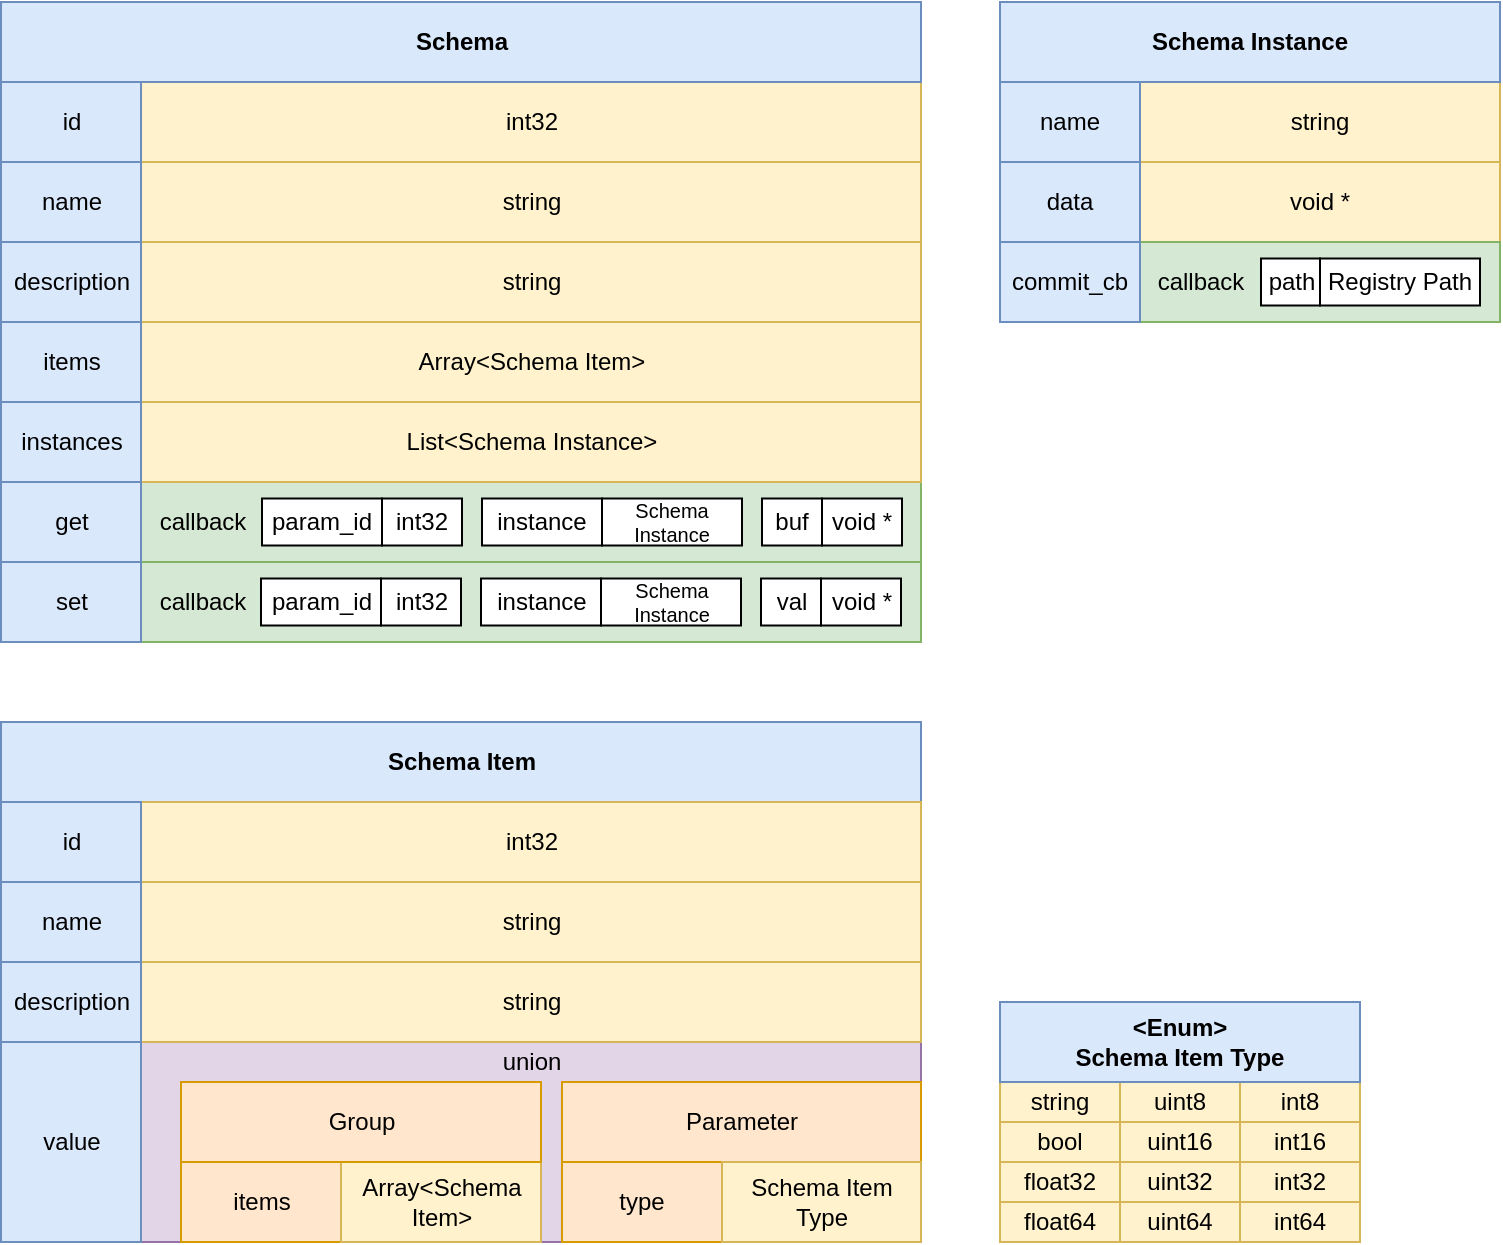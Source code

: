 <mxfile>
    <diagram id="fjN8D4Odn0497USpxgly" name="Page-1">
        <mxGraphModel dx="1374" dy="1609" grid="1" gridSize="10" guides="1" tooltips="1" connect="1" arrows="1" fold="1" page="1" pageScale="1" pageWidth="1169" pageHeight="827" background="#ffffff" math="0" shadow="0">
            <root>
                <mxCell id="0"/>
                <mxCell id="1" parent="0"/>
                <mxCell id="162" value="int32" style="rounded=0;whiteSpace=wrap;html=1;fillColor=#fff2cc;strokeColor=#d6b656;" parent="1" vertex="1">
                    <mxGeometry x="110.5" y="-760" width="390" height="40" as="geometry"/>
                </mxCell>
                <mxCell id="168" value="string" style="rounded=0;whiteSpace=wrap;html=1;fillColor=#fff2cc;strokeColor=#d6b656;" parent="1" vertex="1">
                    <mxGeometry x="110.5" y="-720" width="390" height="40" as="geometry"/>
                </mxCell>
                <mxCell id="169" value="string" style="rounded=0;whiteSpace=wrap;html=1;fillColor=#fff2cc;strokeColor=#d6b656;" parent="1" vertex="1">
                    <mxGeometry x="110.5" y="-680" width="390" height="40" as="geometry"/>
                </mxCell>
                <mxCell id="196" value="&lt;b&gt;Schema&lt;/b&gt;" style="rounded=0;whiteSpace=wrap;html=1;align=center;fillColor=#dae8fc;strokeColor=#6c8ebf;" parent="1" vertex="1">
                    <mxGeometry x="40.5" y="-800" width="460" height="40" as="geometry"/>
                </mxCell>
                <mxCell id="217" value="" style="rounded=0;whiteSpace=wrap;html=1;fillColor=#d5e8d4;strokeColor=#82b366;" parent="1" vertex="1">
                    <mxGeometry x="110.5" y="-560" width="390" height="40" as="geometry"/>
                </mxCell>
                <mxCell id="218" value="" style="rounded=0;whiteSpace=wrap;html=1;fillColor=#d5e8d4;strokeColor=#82b366;" parent="1" vertex="1">
                    <mxGeometry x="110.5" y="-520" width="390" height="40" as="geometry"/>
                </mxCell>
                <mxCell id="242" value="&lt;font style=&quot;font-size: 12px&quot;&gt;callback&lt;br&gt;&lt;/font&gt;" style="text;html=1;align=center;verticalAlign=middle;resizable=0;points=[];autosize=1;strokeColor=none;fillColor=none;fontSize=6;" parent="1" vertex="1">
                    <mxGeometry x="110.5" y="-545" width="60" height="10" as="geometry"/>
                </mxCell>
                <mxCell id="243" value="&lt;font style=&quot;font-size: 12px&quot;&gt;callback&lt;br&gt;&lt;/font&gt;" style="text;html=1;align=center;verticalAlign=middle;resizable=0;points=[];autosize=1;strokeColor=none;fillColor=none;fontSize=6;" parent="1" vertex="1">
                    <mxGeometry x="111" y="-505" width="60" height="10" as="geometry"/>
                </mxCell>
                <mxCell id="244" value="param_id" style="rounded=0;whiteSpace=wrap;html=1;" parent="1" vertex="1">
                    <mxGeometry x="171" y="-551.75" width="60" height="23.5" as="geometry"/>
                </mxCell>
                <mxCell id="245" value="instance" style="rounded=0;whiteSpace=wrap;html=1;" parent="1" vertex="1">
                    <mxGeometry x="281" y="-551.75" width="60" height="23.5" as="geometry"/>
                </mxCell>
                <mxCell id="246" value="Schema Instance" style="rounded=0;whiteSpace=wrap;html=1;fontSize=10;" parent="1" vertex="1">
                    <mxGeometry x="341" y="-551.75" width="70" height="23.5" as="geometry"/>
                </mxCell>
                <mxCell id="247" value="int32" style="rounded=0;whiteSpace=wrap;html=1;" parent="1" vertex="1">
                    <mxGeometry x="231" y="-551.75" width="40" height="23.5" as="geometry"/>
                </mxCell>
                <mxCell id="248" value="buf" style="rounded=0;whiteSpace=wrap;html=1;" parent="1" vertex="1">
                    <mxGeometry x="421" y="-551.75" width="30" height="23.5" as="geometry"/>
                </mxCell>
                <mxCell id="249" value="void *" style="rounded=0;whiteSpace=wrap;html=1;" parent="1" vertex="1">
                    <mxGeometry x="451" y="-551.75" width="40" height="23.5" as="geometry"/>
                </mxCell>
                <mxCell id="256" value="param_id" style="rounded=0;whiteSpace=wrap;html=1;" parent="1" vertex="1">
                    <mxGeometry x="170.5" y="-511.75" width="60" height="23.5" as="geometry"/>
                </mxCell>
                <mxCell id="257" value="instance" style="rounded=0;whiteSpace=wrap;html=1;" parent="1" vertex="1">
                    <mxGeometry x="280.5" y="-511.75" width="60" height="23.5" as="geometry"/>
                </mxCell>
                <mxCell id="258" value="Schema Instance" style="rounded=0;whiteSpace=wrap;html=1;fontSize=10;" parent="1" vertex="1">
                    <mxGeometry x="340.5" y="-511.75" width="70" height="23.5" as="geometry"/>
                </mxCell>
                <mxCell id="259" value="int32" style="rounded=0;whiteSpace=wrap;html=1;" parent="1" vertex="1">
                    <mxGeometry x="230.5" y="-511.75" width="40" height="23.5" as="geometry"/>
                </mxCell>
                <mxCell id="260" value="val" style="rounded=0;whiteSpace=wrap;html=1;" parent="1" vertex="1">
                    <mxGeometry x="420.5" y="-511.75" width="30" height="23.5" as="geometry"/>
                </mxCell>
                <mxCell id="261" value="void *" style="rounded=0;whiteSpace=wrap;html=1;" parent="1" vertex="1">
                    <mxGeometry x="450.5" y="-511.75" width="40" height="23.5" as="geometry"/>
                </mxCell>
                <mxCell id="280" value="&lt;b&gt;Schema Item&lt;/b&gt;" style="rounded=0;whiteSpace=wrap;html=1;align=center;fillColor=#dae8fc;strokeColor=#6c8ebf;" vertex="1" parent="1">
                    <mxGeometry x="40.5" y="-440" width="460" height="40" as="geometry"/>
                </mxCell>
                <mxCell id="282" value="union" style="rounded=0;whiteSpace=wrap;html=1;fillColor=#e1d5e7;strokeColor=#9673a6;" vertex="1" parent="1">
                    <mxGeometry x="110.5" y="-280" width="390" height="20" as="geometry"/>
                </mxCell>
                <mxCell id="283" value="" style="rounded=0;whiteSpace=wrap;html=1;fillColor=#e1d5e7;strokeColor=#9673a6;gradientColor=none;" vertex="1" parent="1">
                    <mxGeometry x="110.5" y="-260" width="20" height="80" as="geometry"/>
                </mxCell>
                <mxCell id="284" value="" style="rounded=0;whiteSpace=wrap;html=1;fillColor=#e1d5e7;strokeColor=none;gradientColor=none;" vertex="1" parent="1">
                    <mxGeometry x="111" y="-270" width="19" height="13" as="geometry"/>
                </mxCell>
                <mxCell id="333" value="Array&amp;lt;Schema Item&amp;gt;" style="rounded=0;whiteSpace=wrap;html=1;fillColor=#fff2cc;strokeColor=#d6b656;" vertex="1" parent="1">
                    <mxGeometry x="110.5" y="-640" width="390" height="40" as="geometry"/>
                </mxCell>
                <mxCell id="274" value="items" style="rounded=0;whiteSpace=wrap;html=1;fillColor=#ffe6cc;strokeColor=#d79b00;" vertex="1" parent="1">
                    <mxGeometry x="130.5" y="-220" width="80" height="40" as="geometry"/>
                </mxCell>
                <mxCell id="281" value="" style="rounded=0;whiteSpace=wrap;html=1;fillColor=#e1d5e7;strokeColor=#9673a6;" vertex="1" parent="1">
                    <mxGeometry x="310" y="-260" width="11.5" height="80" as="geometry"/>
                </mxCell>
                <mxCell id="285" value="" style="rounded=0;whiteSpace=wrap;html=1;fillColor=#e1d5e7;strokeColor=none;gradientColor=none;" vertex="1" parent="1">
                    <mxGeometry x="310.5" y="-264" width="11" height="16" as="geometry"/>
                </mxCell>
                <mxCell id="302" value="type" style="rounded=0;whiteSpace=wrap;html=1;fillColor=#ffe6cc;strokeColor=#d79b00;" vertex="1" parent="1">
                    <mxGeometry x="321" y="-220" width="80" height="40" as="geometry"/>
                </mxCell>
                <mxCell id="334" value="Array&amp;lt;Schema Item&amp;gt;" style="rounded=0;whiteSpace=wrap;html=1;fillColor=#fff2cc;strokeColor=#d6b656;" vertex="1" parent="1">
                    <mxGeometry x="210.5" y="-220" width="100" height="40" as="geometry"/>
                </mxCell>
                <mxCell id="265" value="Group" style="rounded=0;whiteSpace=wrap;html=1;fillColor=#ffe6cc;strokeColor=#d79b00;" vertex="1" parent="1">
                    <mxGeometry x="130.5" y="-260" width="180" height="40" as="geometry"/>
                </mxCell>
                <mxCell id="266" value="Parameter" style="rounded=0;whiteSpace=wrap;html=1;fillColor=#ffe6cc;strokeColor=#d79b00;" vertex="1" parent="1">
                    <mxGeometry x="321" y="-260" width="179.5" height="40" as="geometry"/>
                </mxCell>
                <mxCell id="161" value="id" style="rounded=0;whiteSpace=wrap;html=1;align=center;fillColor=#dae8fc;strokeColor=#6c8ebf;" parent="1" vertex="1">
                    <mxGeometry x="40.5" y="-760" width="70" height="40" as="geometry"/>
                </mxCell>
                <mxCell id="163" value="name" style="rounded=0;whiteSpace=wrap;html=1;fillColor=#dae8fc;strokeColor=#6c8ebf;" parent="1" vertex="1">
                    <mxGeometry x="40.5" y="-720" width="70" height="40" as="geometry"/>
                </mxCell>
                <mxCell id="166" value="description" style="rounded=0;whiteSpace=wrap;html=1;fillColor=#dae8fc;strokeColor=#6c8ebf;" parent="1" vertex="1">
                    <mxGeometry x="40.5" y="-680" width="70" height="40" as="geometry"/>
                </mxCell>
                <mxCell id="167" value="items" style="rounded=0;whiteSpace=wrap;html=1;fillColor=#dae8fc;strokeColor=#6c8ebf;" parent="1" vertex="1">
                    <mxGeometry x="40.5" y="-640" width="70" height="40" as="geometry"/>
                </mxCell>
                <mxCell id="195" value="set" style="rounded=0;whiteSpace=wrap;html=1;fillColor=#dae8fc;strokeColor=#6c8ebf;" parent="1" vertex="1">
                    <mxGeometry x="40.5" y="-520" width="70" height="40" as="geometry"/>
                </mxCell>
                <mxCell id="194" value="get" style="rounded=0;whiteSpace=wrap;html=1;fillColor=#dae8fc;strokeColor=#6c8ebf;" parent="1" vertex="1">
                    <mxGeometry x="40.5" y="-560" width="70" height="40" as="geometry"/>
                </mxCell>
                <mxCell id="353" value="string" style="rounded=0;whiteSpace=wrap;html=1;fillColor=#fff2cc;strokeColor=#d6b656;" vertex="1" parent="1">
                    <mxGeometry x="540" y="-260" width="60" height="20" as="geometry"/>
                </mxCell>
                <mxCell id="355" value="bool" style="rounded=0;whiteSpace=wrap;html=1;fillColor=#fff2cc;strokeColor=#d6b656;" vertex="1" parent="1">
                    <mxGeometry x="540" y="-240" width="60" height="20" as="geometry"/>
                </mxCell>
                <mxCell id="356" value="float32" style="rounded=0;whiteSpace=wrap;html=1;fillColor=#fff2cc;strokeColor=#d6b656;" vertex="1" parent="1">
                    <mxGeometry x="540" y="-220" width="60" height="20" as="geometry"/>
                </mxCell>
                <mxCell id="357" value="Schema Item Type" style="rounded=0;whiteSpace=wrap;html=1;fillColor=#fff2cc;strokeColor=#d6b656;" vertex="1" parent="1">
                    <mxGeometry x="401" y="-220" width="99.5" height="40" as="geometry"/>
                </mxCell>
                <mxCell id="358" value="float64" style="rounded=0;whiteSpace=wrap;html=1;fillColor=#fff2cc;strokeColor=#d6b656;" vertex="1" parent="1">
                    <mxGeometry x="540" y="-200" width="60" height="20" as="geometry"/>
                </mxCell>
                <mxCell id="359" value="uint8" style="rounded=0;whiteSpace=wrap;html=1;fillColor=#fff2cc;strokeColor=#d6b656;" vertex="1" parent="1">
                    <mxGeometry x="600" y="-260" width="60" height="20" as="geometry"/>
                </mxCell>
                <mxCell id="360" value="int8" style="rounded=0;whiteSpace=wrap;html=1;fillColor=#fff2cc;strokeColor=#d6b656;" vertex="1" parent="1">
                    <mxGeometry x="660" y="-260" width="60" height="20" as="geometry"/>
                </mxCell>
                <mxCell id="361" value="uint16" style="rounded=0;whiteSpace=wrap;html=1;fillColor=#fff2cc;strokeColor=#d6b656;" vertex="1" parent="1">
                    <mxGeometry x="600" y="-240" width="60" height="20" as="geometry"/>
                </mxCell>
                <mxCell id="362" value="uint32" style="rounded=0;whiteSpace=wrap;html=1;fillColor=#fff2cc;strokeColor=#d6b656;" vertex="1" parent="1">
                    <mxGeometry x="600" y="-220" width="60" height="20" as="geometry"/>
                </mxCell>
                <mxCell id="363" value="uint64" style="rounded=0;whiteSpace=wrap;html=1;fillColor=#fff2cc;strokeColor=#d6b656;" vertex="1" parent="1">
                    <mxGeometry x="600" y="-200" width="60" height="20" as="geometry"/>
                </mxCell>
                <mxCell id="364" value="int16" style="rounded=0;whiteSpace=wrap;html=1;fillColor=#fff2cc;strokeColor=#d6b656;" vertex="1" parent="1">
                    <mxGeometry x="660" y="-240" width="60" height="20" as="geometry"/>
                </mxCell>
                <mxCell id="365" value="int32" style="rounded=0;whiteSpace=wrap;html=1;fillColor=#fff2cc;strokeColor=#d6b656;" vertex="1" parent="1">
                    <mxGeometry x="660" y="-220" width="60" height="20" as="geometry"/>
                </mxCell>
                <mxCell id="366" value="int64" style="rounded=0;whiteSpace=wrap;html=1;fillColor=#fff2cc;strokeColor=#d6b656;" vertex="1" parent="1">
                    <mxGeometry x="660" y="-200" width="60" height="20" as="geometry"/>
                </mxCell>
                <mxCell id="351" value="&lt;b&gt;&amp;lt;Enum&amp;gt;&lt;br&gt;Schema Item Type&lt;/b&gt;" style="rounded=0;whiteSpace=wrap;html=1;align=center;fillColor=#dae8fc;strokeColor=#6c8ebf;" vertex="1" parent="1">
                    <mxGeometry x="540" y="-300" width="180" height="40" as="geometry"/>
                </mxCell>
                <mxCell id="368" value="int32" style="rounded=0;whiteSpace=wrap;html=1;fillColor=#fff2cc;strokeColor=#d6b656;" vertex="1" parent="1">
                    <mxGeometry x="110.5" y="-400" width="390" height="40" as="geometry"/>
                </mxCell>
                <mxCell id="369" value="string" style="rounded=0;whiteSpace=wrap;html=1;fillColor=#fff2cc;strokeColor=#d6b656;" vertex="1" parent="1">
                    <mxGeometry x="110.5" y="-360" width="390" height="40" as="geometry"/>
                </mxCell>
                <mxCell id="370" value="string" style="rounded=0;whiteSpace=wrap;html=1;fillColor=#fff2cc;strokeColor=#d6b656;" vertex="1" parent="1">
                    <mxGeometry x="110.5" y="-320" width="390" height="40" as="geometry"/>
                </mxCell>
                <mxCell id="371" value="id" style="rounded=0;whiteSpace=wrap;html=1;align=center;fillColor=#dae8fc;strokeColor=#6c8ebf;" vertex="1" parent="1">
                    <mxGeometry x="40.5" y="-400" width="70" height="40" as="geometry"/>
                </mxCell>
                <mxCell id="372" value="name" style="rounded=0;whiteSpace=wrap;html=1;fillColor=#dae8fc;strokeColor=#6c8ebf;" vertex="1" parent="1">
                    <mxGeometry x="40.5" y="-360" width="70" height="40" as="geometry"/>
                </mxCell>
                <mxCell id="373" value="description" style="rounded=0;whiteSpace=wrap;html=1;fillColor=#dae8fc;strokeColor=#6c8ebf;" vertex="1" parent="1">
                    <mxGeometry x="40.5" y="-320" width="70" height="40" as="geometry"/>
                </mxCell>
                <mxCell id="374" value="value" style="rounded=0;whiteSpace=wrap;html=1;fillColor=#dae8fc;strokeColor=#6c8ebf;" vertex="1" parent="1">
                    <mxGeometry x="40.5" y="-280" width="70" height="100" as="geometry"/>
                </mxCell>
                <mxCell id="375" value="string" style="rounded=0;whiteSpace=wrap;html=1;fillColor=#fff2cc;strokeColor=#d6b656;" vertex="1" parent="1">
                    <mxGeometry x="610" y="-760" width="180" height="40" as="geometry"/>
                </mxCell>
                <mxCell id="376" value="void *" style="rounded=0;whiteSpace=wrap;html=1;fillColor=#fff2cc;strokeColor=#d6b656;" vertex="1" parent="1">
                    <mxGeometry x="610" y="-720" width="180" height="40" as="geometry"/>
                </mxCell>
                <mxCell id="377" value="&lt;b&gt;Schema Instance&lt;/b&gt;" style="rounded=0;whiteSpace=wrap;html=1;align=center;fillColor=#dae8fc;strokeColor=#6c8ebf;" vertex="1" parent="1">
                    <mxGeometry x="540" y="-800" width="250" height="40" as="geometry"/>
                </mxCell>
                <mxCell id="378" value="name" style="rounded=0;whiteSpace=wrap;html=1;align=center;fillColor=#dae8fc;strokeColor=#6c8ebf;" vertex="1" parent="1">
                    <mxGeometry x="540" y="-760" width="70" height="40" as="geometry"/>
                </mxCell>
                <mxCell id="379" value="data" style="rounded=0;whiteSpace=wrap;html=1;fillColor=#dae8fc;strokeColor=#6c8ebf;" vertex="1" parent="1">
                    <mxGeometry x="540" y="-720" width="70" height="40" as="geometry"/>
                </mxCell>
                <mxCell id="380" value="" style="rounded=0;whiteSpace=wrap;html=1;fillColor=#d5e8d4;strokeColor=#82b366;" vertex="1" parent="1">
                    <mxGeometry x="610" y="-680" width="180" height="40" as="geometry"/>
                </mxCell>
                <mxCell id="381" value="&lt;font style=&quot;font-size: 12px&quot;&gt;callback&lt;br&gt;&lt;/font&gt;" style="text;html=1;align=center;verticalAlign=middle;resizable=0;points=[];autosize=1;strokeColor=none;fillColor=none;fontSize=6;" vertex="1" parent="1">
                    <mxGeometry x="610" y="-665" width="60" height="10" as="geometry"/>
                </mxCell>
                <mxCell id="382" value="path" style="rounded=0;whiteSpace=wrap;html=1;" vertex="1" parent="1">
                    <mxGeometry x="670.5" y="-671.75" width="29.5" height="23.5" as="geometry"/>
                </mxCell>
                <mxCell id="383" value="Registry Path" style="rounded=0;whiteSpace=wrap;html=1;" vertex="1" parent="1">
                    <mxGeometry x="700" y="-671.75" width="80" height="23.5" as="geometry"/>
                </mxCell>
                <mxCell id="384" value="commit_cb" style="rounded=0;whiteSpace=wrap;html=1;fillColor=#dae8fc;strokeColor=#6c8ebf;" vertex="1" parent="1">
                    <mxGeometry x="540" y="-680" width="70" height="40" as="geometry"/>
                </mxCell>
                <mxCell id="385" value="List&amp;lt;Schema Instance&amp;gt;" style="rounded=0;whiteSpace=wrap;html=1;fillColor=#fff2cc;strokeColor=#d6b656;" vertex="1" parent="1">
                    <mxGeometry x="110.5" y="-600" width="390" height="40" as="geometry"/>
                </mxCell>
                <mxCell id="386" value="instances" style="rounded=0;whiteSpace=wrap;html=1;fillColor=#dae8fc;strokeColor=#6c8ebf;" vertex="1" parent="1">
                    <mxGeometry x="40.5" y="-600" width="70" height="40" as="geometry"/>
                </mxCell>
            </root>
        </mxGraphModel>
    </diagram>
</mxfile>